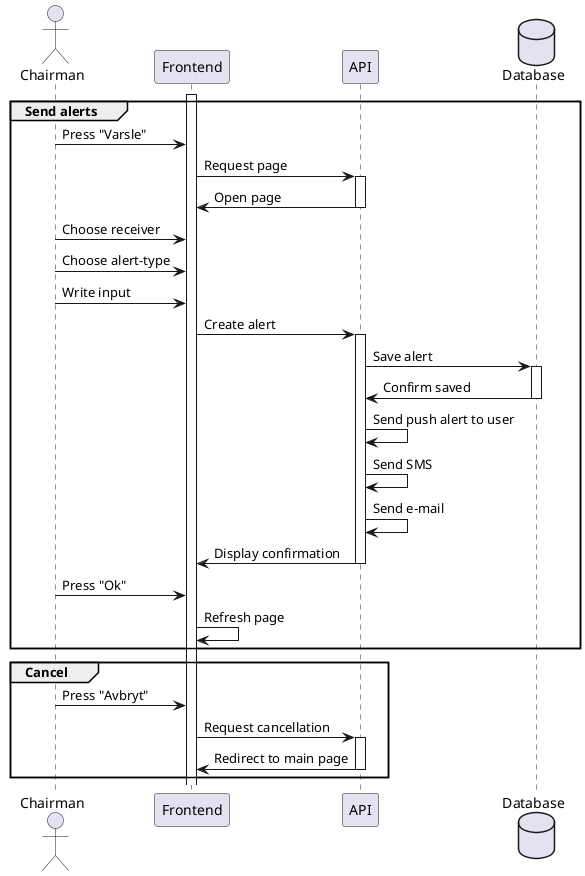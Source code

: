 @startuml Chairman send notification
actor Chairman
participant Frontend
participant API
database Database

group Send alerts
activate Frontend
    Chairman -> Frontend : Press "Varsle"
    Frontend -> API : Request page
activate API
    API -> Frontend : Open page
deactivate API

    Chairman -> Frontend : Choose receiver
    Chairman -> Frontend : Choose alert-type
    Chairman -> Frontend : Write input
    Frontend -> API : Create alert
activate API
    API -> Database : Save alert
activate Database
    Database -> API : Confirm saved
deactivate Database
    API -> API : Send push alert to user
    API -> API : Send SMS
    API -> API : Send e-mail
    API -> Frontend : Display confirmation
deactivate API
    Chairman -> Frontend : Press "Ok"
    Frontend -> Frontend : Refresh page
end

group Cancel 
    Chairman -> Frontend : Press "Avbryt"
    Frontend -> API : Request cancellation
activate API
    API -> Frontend : Redirect to main page
deactivate API
end


@enduml